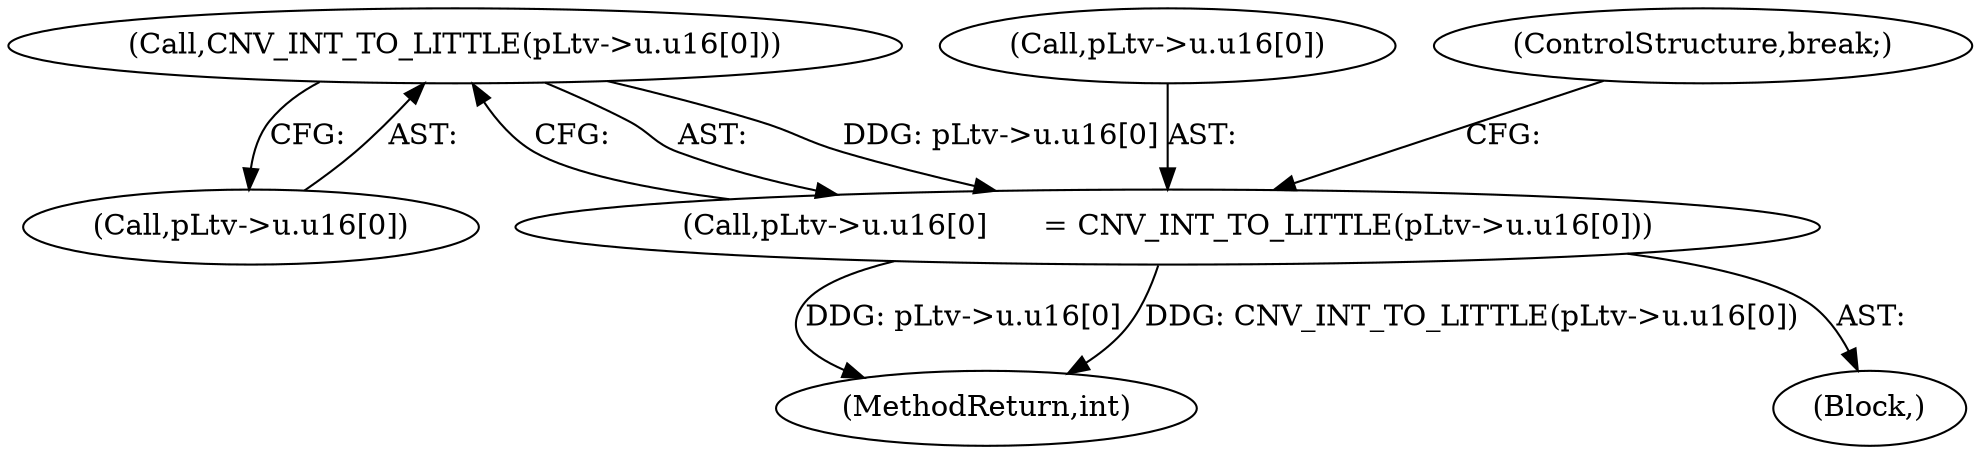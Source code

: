 digraph "0_linux_b5e2f339865fb443107e5b10603e53bbc92dc054_0@array" {
"1001302" [label="(Call,CNV_INT_TO_LITTLE(pLtv->u.u16[0]))"];
"1001294" [label="(Call,pLtv->u.u16[0]      = CNV_INT_TO_LITTLE(pLtv->u.u16[0]))"];
"1002520" [label="(MethodReturn,int)"];
"1001295" [label="(Call,pLtv->u.u16[0])"];
"1001302" [label="(Call,CNV_INT_TO_LITTLE(pLtv->u.u16[0]))"];
"1001310" [label="(ControlStructure,break;)"];
"1001303" [label="(Call,pLtv->u.u16[0])"];
"1000412" [label="(Block,)"];
"1001294" [label="(Call,pLtv->u.u16[0]      = CNV_INT_TO_LITTLE(pLtv->u.u16[0]))"];
"1001302" -> "1001294"  [label="AST: "];
"1001302" -> "1001303"  [label="CFG: "];
"1001303" -> "1001302"  [label="AST: "];
"1001294" -> "1001302"  [label="CFG: "];
"1001302" -> "1001294"  [label="DDG: pLtv->u.u16[0]"];
"1001294" -> "1000412"  [label="AST: "];
"1001295" -> "1001294"  [label="AST: "];
"1001310" -> "1001294"  [label="CFG: "];
"1001294" -> "1002520"  [label="DDG: pLtv->u.u16[0]"];
"1001294" -> "1002520"  [label="DDG: CNV_INT_TO_LITTLE(pLtv->u.u16[0])"];
}

